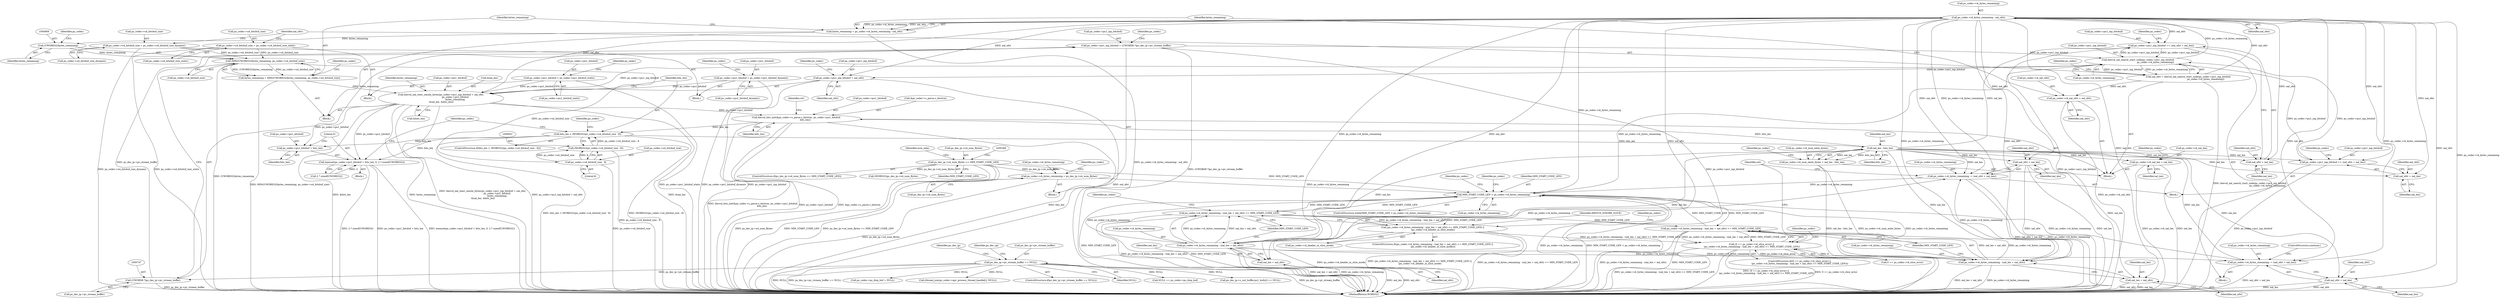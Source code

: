 digraph "0_Android_a33f6725d7e9f92330f995ce2dcf4faa33f6433f@API" {
"1000899" [label="(Call,ps_codec->i4_bytes_remaining - nal_ofst)"];
"1000883" [label="(Call,ihevcd_nal_search_start_code(ps_codec->pu1_inp_bitsbuf,\n                                                ps_codec->i4_bytes_remaining))"];
"1001093" [label="(Call,ps_codec->pu1_inp_bitsbuf += (nal_ofst + nal_len))"];
"1000899" [label="(Call,ps_codec->i4_bytes_remaining - nal_ofst)"];
"1000881" [label="(Call,nal_ofst = ihevcd_nal_search_start_code(ps_codec->pu1_inp_bitsbuf,\n                                                ps_codec->i4_bytes_remaining))"];
"1000953" [label="(Call,nal_len - bits_len)"];
"1000928" [label="(Call,bits_len < (WORD32)(ps_codec->u4_bitsbuf_size - 8))"];
"1000961" [label="(Call,ihevcd_bits_init(&ps_codec->s_parse.s_bitstrm, ps_codec->pu1_bitsbuf,\n                         bits_len))"];
"1000913" [label="(Call,ihevcd_nal_remv_emuln_bytes(ps_codec->pu1_inp_bitsbuf + nal_ofst,\n                                        ps_codec->pu1_bitsbuf,\n                                        bytes_remaining,\n &nal_len, &bits_len))"];
"1000851" [label="(Call,ps_codec->pu1_bitsbuf = ps_codec->pu1_bitsbuf_dynamic)"];
"1000867" [label="(Call,ps_codec->pu1_bitsbuf = ps_codec->pu1_bitsbuf_static)"];
"1000904" [label="(Call,bytes_remaining = MIN((UWORD32)bytes_remaining, ps_codec->u4_bitsbuf_size))"];
"1000906" [label="(Call,MIN((UWORD32)bytes_remaining, ps_codec->u4_bitsbuf_size))"];
"1000907" [label="(Call,(UWORD32)bytes_remaining)"];
"1000897" [label="(Call,bytes_remaining = ps_codec->i4_bytes_remaining - nal_ofst)"];
"1000858" [label="(Call,ps_codec->u4_bitsbuf_size = ps_codec->u4_bitsbuf_size_dynamic)"];
"1000874" [label="(Call,ps_codec->u4_bitsbuf_size = ps_codec->u4_bitsbuf_size_static)"];
"1000930" [label="(Call,(WORD32)(ps_codec->u4_bitsbuf_size - 8))"];
"1000932" [label="(Call,ps_codec->u4_bitsbuf_size - 8)"];
"1000742" [label="(Call,ps_codec->pu1_inp_bitsbuf = (UWORD8 *)ps_dec_ip->pv_stream_buffer)"];
"1000746" [label="(Call,(UWORD8 *)ps_dec_ip->pv_stream_buffer)"];
"1000259" [label="(Call,ps_dec_ip->pv_stream_buffer == NULL)"];
"1001140" [label="(Call,ps_codec->pu1_inp_bitsbuf += (nal_ofst + nal_len))"];
"1000783" [label="(Call,MIN_START_CODE_LEN < ps_codec->i4_bytes_remaining)"];
"1000280" [label="(Call,ps_dec_ip->u4_num_Bytes <= MIN_START_CODE_LEN)"];
"1001130" [label="(Call,ps_codec->i4_bytes_remaining - (nal_len + nal_ofst) <= MIN_START_CODE_LEN)"];
"1001131" [label="(Call,ps_codec->i4_bytes_remaining - (nal_len + nal_ofst))"];
"1000998" [label="(Call,ps_codec->i4_bytes_remaining - (nal_len + nal_ofst))"];
"1000997" [label="(Call,ps_codec->i4_bytes_remaining - (nal_len + nal_ofst) <= MIN_START_CODE_LEN)"];
"1001147" [label="(Call,ps_codec->i4_bytes_remaining -= (nal_ofst + nal_len))"];
"1001100" [label="(Call,ps_codec->i4_bytes_remaining -= (nal_ofst + nal_len))"];
"1000735" [label="(Call,ps_codec->i4_bytes_remaining = ps_dec_ip->u4_num_Bytes)"];
"1000890" [label="(Call,ps_codec->i4_nal_ofst = nal_ofst)"];
"1000938" [label="(Call,memset(ps_codec->pu1_bitsbuf + bits_len, 0, 2 * sizeof(UWORD32)))"];
"1000939" [label="(Call,ps_codec->pu1_bitsbuf + bits_len)"];
"1000949" [label="(Call,ps_codec->i4_num_emln_bytes = nal_len - bits_len)"];
"1000956" [label="(Call,ps_codec->i4_nal_len = nal_len)"];
"1000996" [label="(Call,(ps_codec->i4_bytes_remaining - (nal_len + nal_ofst) <= MIN_START_CODE_LEN) ||\n (ps_codec->i4_header_in_slice_mode))"];
"1001124" [label="(Call,(0 == ps_codec->i4_slice_error) ||\n (ps_codec->i4_bytes_remaining - (nal_len + nal_ofst) <= MIN_START_CODE_LEN))"];
"1001002" [label="(Call,nal_len + nal_ofst)"];
"1001097" [label="(Call,nal_ofst + nal_len)"];
"1001104" [label="(Call,nal_ofst + nal_len)"];
"1001135" [label="(Call,nal_len + nal_ofst)"];
"1001144" [label="(Call,nal_ofst + nal_len)"];
"1001151" [label="(Call,nal_ofst + nal_len)"];
"1000914" [label="(Call,ps_codec->pu1_inp_bitsbuf + nal_ofst)"];
"1001093" [label="(Call,ps_codec->pu1_inp_bitsbuf += (nal_ofst + nal_len))"];
"1000754" [label="(Identifier,ps_codec)"];
"1001138" [label="(Identifier,MIN_START_CODE_LEN)"];
"1000911" [label="(Identifier,ps_codec)"];
"1000936" [label="(Literal,8)"];
"1001140" [label="(Call,ps_codec->pu1_inp_bitsbuf += (nal_ofst + nal_len))"];
"1001003" [label="(Identifier,nal_len)"];
"1000961" [label="(Call,ihevcd_bits_init(&ps_codec->s_parse.s_bitstrm, ps_codec->pu1_bitsbuf,\n                         bits_len))"];
"1000916" [label="(Identifier,ps_codec)"];
"1000263" [label="(Identifier,NULL)"];
"1000943" [label="(Identifier,bits_len)"];
"1000783" [label="(Call,MIN_START_CODE_LEN < ps_codec->i4_bytes_remaining)"];
"1000995" [label="(ControlStructure,if((ps_codec->i4_bytes_remaining - (nal_len + nal_ofst) <= MIN_START_CODE_LEN) ||\n (ps_codec->i4_header_in_slice_mode)))"];
"1001005" [label="(Identifier,MIN_START_CODE_LEN)"];
"1000859" [label="(Call,ps_codec->u4_bitsbuf_size)"];
"1001149" [label="(Identifier,ps_codec)"];
"1001131" [label="(Call,ps_codec->i4_bytes_remaining - (nal_len + nal_ofst))"];
"1000900" [label="(Call,ps_codec->i4_bytes_remaining)"];
"1001145" [label="(Identifier,nal_ofst)"];
"1001144" [label="(Call,nal_ofst + nal_len)"];
"1001101" [label="(Call,ps_codec->i4_bytes_remaining)"];
"1001123" [label="(ControlStructure,if((0 == ps_codec->i4_slice_error) ||\n (ps_codec->i4_bytes_remaining - (nal_len + nal_ofst) <= MIN_START_CODE_LEN)))"];
"1000973" [label="(Identifier,ret)"];
"1000971" [label="(Identifier,bits_len)"];
"1001153" [label="(Identifier,nal_len)"];
"1000788" [label="(Block,)"];
"1000260" [label="(Call,ps_dec_ip->pv_stream_buffer)"];
"1000950" [label="(Call,ps_codec->i4_num_emln_bytes)"];
"1001100" [label="(Call,ps_codec->i4_bytes_remaining -= (nal_ofst + nal_len))"];
"1000739" [label="(Call,ps_dec_ip->u4_num_Bytes)"];
"1000284" [label="(Identifier,MIN_START_CODE_LEN)"];
"1000852" [label="(Call,ps_codec->pu1_bitsbuf)"];
"1000884" [label="(Call,ps_codec->pu1_inp_bitsbuf)"];
"1001124" [label="(Call,(0 == ps_codec->i4_slice_error) ||\n (ps_codec->i4_bytes_remaining - (nal_len + nal_ofst) <= MIN_START_CODE_LEN))"];
"1001107" [label="(ControlStructure,continue;)"];
"1000953" [label="(Call,nal_len - bits_len)"];
"1000736" [label="(Call,ps_codec->i4_bytes_remaining)"];
"1001094" [label="(Call,ps_codec->pu1_inp_bitsbuf)"];
"1000670" [label="(Call,NULL == ps_codec->ps_disp_buf)"];
"1000785" [label="(Call,ps_codec->i4_bytes_remaining)"];
"1000939" [label="(Call,ps_codec->pu1_bitsbuf + bits_len)"];
"1000968" [label="(Call,ps_codec->pu1_bitsbuf)"];
"1000259" [label="(Call,ps_dec_ip->pv_stream_buffer == NULL)"];
"1000891" [label="(Call,ps_codec->i4_nal_ofst)"];
"1000883" [label="(Call,ihevcd_nal_search_start_code(ps_codec->pu1_inp_bitsbuf,\n                                                ps_codec->i4_bytes_remaining))"];
"1000746" [label="(Call,(UWORD8 *)ps_dec_ip->pv_stream_buffer)"];
"1000905" [label="(Identifier,bytes_remaining)"];
"1000933" [label="(Call,ps_codec->u4_bitsbuf_size)"];
"1001125" [label="(Call,0 == ps_codec->i4_slice_error)"];
"1000403" [label="(Call,ps_dec_ip->s_out_buffer.pu1_bufs[i] == NULL)"];
"1001098" [label="(Identifier,nal_ofst)"];
"1000919" [label="(Call,ps_codec->pu1_bitsbuf)"];
"1000851" [label="(Call,ps_codec->pu1_bitsbuf = ps_codec->pu1_bitsbuf_dynamic)"];
"1000855" [label="(Call,ps_codec->pu1_bitsbuf_dynamic)"];
"1000279" [label="(ControlStructure,if(ps_dec_ip->u4_num_Bytes <= MIN_START_CODE_LEN))"];
"1001148" [label="(Call,ps_codec->i4_bytes_remaining)"];
"1000282" [label="(Identifier,ps_dec_ip)"];
"1001142" [label="(Identifier,ps_codec)"];
"1000998" [label="(Call,ps_codec->i4_bytes_remaining - (nal_len + nal_ofst))"];
"1000742" [label="(Call,ps_codec->pu1_inp_bitsbuf = (UWORD8 *)ps_dec_ip->pv_stream_buffer)"];
"1000895" [label="(Block,)"];
"1001141" [label="(Call,ps_codec->pu1_inp_bitsbuf)"];
"1001147" [label="(Call,ps_codec->i4_bytes_remaining -= (nal_ofst + nal_len))"];
"1000874" [label="(Call,ps_codec->u4_bitsbuf_size = ps_codec->u4_bitsbuf_size_static)"];
"1000906" [label="(Call,MIN((UWORD32)bytes_remaining, ps_codec->u4_bitsbuf_size))"];
"1000784" [label="(Identifier,MIN_START_CODE_LEN)"];
"1000944" [label="(Literal,0)"];
"1000915" [label="(Call,ps_codec->pu1_inp_bitsbuf)"];
"1001156" [label="(Identifier,ret)"];
"1001014" [label="(Identifier,ps_codec)"];
"1001132" [label="(Call,ps_codec->i4_bytes_remaining)"];
"1000945" [label="(Call,2 * sizeof(UWORD32))"];
"1000768" [label="(Call,ps_codec->ps_disp_buf = NULL)"];
"1000875" [label="(Call,ps_codec->u4_bitsbuf_size)"];
"1001002" [label="(Call,nal_len + nal_ofst)"];
"1000882" [label="(Identifier,nal_ofst)"];
"1000941" [label="(Identifier,ps_codec)"];
"1001219" [label="(Identifier,ps_codec)"];
"1001106" [label="(Identifier,nal_len)"];
"1001007" [label="(Identifier,ps_codec)"];
"1000920" [label="(Identifier,ps_codec)"];
"1000892" [label="(Identifier,ps_codec)"];
"1000928" [label="(Call,bits_len < (WORD32)(ps_codec->u4_bitsbuf_size - 8))"];
"1000929" [label="(Identifier,bits_len)"];
"1000957" [label="(Call,ps_codec->i4_nal_len)"];
"1000997" [label="(Call,ps_codec->i4_bytes_remaining - (nal_len + nal_ofst) <= MIN_START_CODE_LEN)"];
"1000925" [label="(Call,&bits_len)"];
"1001787" [label="(Call,ithread_join(ps_codec->apv_process_thread_handle[i], NULL))"];
"1000923" [label="(Call,&nal_len)"];
"1000258" [label="(ControlStructure,if(ps_dec_ip->pv_stream_buffer == NULL))"];
"1000324" [label="(Identifier,num_mbs)"];
"1000867" [label="(Call,ps_codec->pu1_bitsbuf = ps_codec->pu1_bitsbuf_static)"];
"1001075" [label="(Identifier,IHEVCD_IGNORE_SLICE)"];
"1000918" [label="(Identifier,nal_ofst)"];
"1001135" [label="(Call,nal_len + nal_ofst)"];
"1001130" [label="(Call,ps_codec->i4_bytes_remaining - (nal_len + nal_ofst) <= MIN_START_CODE_LEN)"];
"1000914" [label="(Call,ps_codec->pu1_inp_bitsbuf + nal_ofst)"];
"1000897" [label="(Call,bytes_remaining = ps_codec->i4_bytes_remaining - nal_ofst)"];
"1000288" [label="(Call,(WORD32)ps_dec_ip->u4_num_Bytes)"];
"1001104" [label="(Call,nal_ofst + nal_len)"];
"1001906" [label="(MethodReturn,WORD32)"];
"1000744" [label="(Identifier,ps_codec)"];
"1000958" [label="(Identifier,ps_codec)"];
"1001139" [label="(Block,)"];
"1001097" [label="(Call,nal_ofst + nal_len)"];
"1001152" [label="(Identifier,nal_ofst)"];
"1000899" [label="(Call,ps_codec->i4_bytes_remaining - nal_ofst)"];
"1000862" [label="(Call,ps_codec->u4_bitsbuf_size_dynamic)"];
"1000922" [label="(Identifier,bytes_remaining)"];
"1000904" [label="(Call,bytes_remaining = MIN((UWORD32)bytes_remaining, ps_codec->u4_bitsbuf_size))"];
"1001151" [label="(Call,nal_ofst + nal_len)"];
"1000782" [label="(ControlStructure,while(MIN_START_CODE_LEN < ps_codec->i4_bytes_remaining))"];
"1000909" [label="(Identifier,bytes_remaining)"];
"1000940" [label="(Call,ps_codec->pu1_bitsbuf)"];
"1000881" [label="(Call,nal_ofst = ihevcd_nal_search_start_code(ps_codec->pu1_inp_bitsbuf,\n                                                ps_codec->i4_bytes_remaining))"];
"1000960" [label="(Identifier,nal_len)"];
"1000955" [label="(Identifier,bits_len)"];
"1000866" [label="(Block,)"];
"1000903" [label="(Identifier,nal_ofst)"];
"1000887" [label="(Call,ps_codec->i4_bytes_remaining)"];
"1001146" [label="(Identifier,nal_len)"];
"1000898" [label="(Identifier,bytes_remaining)"];
"1000280" [label="(Call,ps_dec_ip->u4_num_Bytes <= MIN_START_CODE_LEN)"];
"1000858" [label="(Call,ps_codec->u4_bitsbuf_size = ps_codec->u4_bitsbuf_size_dynamic)"];
"1000996" [label="(Call,(ps_codec->i4_bytes_remaining - (nal_len + nal_ofst) <= MIN_START_CODE_LEN) ||\n (ps_codec->i4_header_in_slice_mode))"];
"1000868" [label="(Call,ps_codec->pu1_bitsbuf)"];
"1000965" [label="(Identifier,ps_codec)"];
"1000144" [label="(Block,)"];
"1000913" [label="(Call,ihevcd_nal_remv_emuln_bytes(ps_codec->pu1_inp_bitsbuf + nal_ofst,\n                                        ps_codec->pu1_bitsbuf,\n                                        bytes_remaining,\n &nal_len, &bits_len))"];
"1001004" [label="(Identifier,nal_ofst)"];
"1001102" [label="(Identifier,ps_codec)"];
"1000890" [label="(Call,ps_codec->i4_nal_ofst = nal_ofst)"];
"1001077" [label="(Block,)"];
"1000932" [label="(Call,ps_codec->u4_bitsbuf_size - 8)"];
"1001136" [label="(Identifier,nal_len)"];
"1000999" [label="(Call,ps_codec->i4_bytes_remaining)"];
"1001006" [label="(Call,ps_codec->i4_header_in_slice_mode)"];
"1000748" [label="(Call,ps_dec_ip->pv_stream_buffer)"];
"1000860" [label="(Identifier,ps_codec)"];
"1000949" [label="(Call,ps_codec->i4_num_emln_bytes = nal_len - bits_len)"];
"1001137" [label="(Identifier,nal_ofst)"];
"1000954" [label="(Identifier,nal_len)"];
"1000743" [label="(Call,ps_codec->pu1_inp_bitsbuf)"];
"1000956" [label="(Call,ps_codec->i4_nal_len = nal_len)"];
"1000267" [label="(Identifier,ps_dec_op)"];
"1000871" [label="(Call,ps_codec->pu1_bitsbuf_static)"];
"1000930" [label="(Call,(WORD32)(ps_codec->u4_bitsbuf_size - 8))"];
"1001099" [label="(Identifier,nal_len)"];
"1000894" [label="(Identifier,nal_ofst)"];
"1000962" [label="(Call,&ps_codec->s_parse.s_bitstrm)"];
"1000735" [label="(Call,ps_codec->i4_bytes_remaining = ps_dec_ip->u4_num_Bytes)"];
"1000878" [label="(Call,ps_codec->u4_bitsbuf_size_static)"];
"1000938" [label="(Call,memset(ps_codec->pu1_bitsbuf + bits_len, 0, 2 * sizeof(UWORD32)))"];
"1000850" [label="(Block,)"];
"1000951" [label="(Identifier,ps_codec)"];
"1000281" [label="(Call,ps_dec_ip->u4_num_Bytes)"];
"1000794" [label="(Identifier,ps_codec)"];
"1001105" [label="(Identifier,nal_ofst)"];
"1000910" [label="(Call,ps_codec->u4_bitsbuf_size)"];
"1000876" [label="(Identifier,ps_codec)"];
"1000937" [label="(Block,)"];
"1000927" [label="(ControlStructure,if(bits_len < (WORD32)(ps_codec->u4_bitsbuf_size - 8)))"];
"1000907" [label="(Call,(UWORD32)bytes_remaining)"];
"1000899" -> "1000897"  [label="AST: "];
"1000899" -> "1000903"  [label="CFG: "];
"1000900" -> "1000899"  [label="AST: "];
"1000903" -> "1000899"  [label="AST: "];
"1000897" -> "1000899"  [label="CFG: "];
"1000899" -> "1001906"  [label="DDG: ps_codec->i4_bytes_remaining"];
"1000899" -> "1000783"  [label="DDG: ps_codec->i4_bytes_remaining"];
"1000899" -> "1000897"  [label="DDG: ps_codec->i4_bytes_remaining"];
"1000899" -> "1000897"  [label="DDG: nal_ofst"];
"1000883" -> "1000899"  [label="DDG: ps_codec->i4_bytes_remaining"];
"1000881" -> "1000899"  [label="DDG: nal_ofst"];
"1000899" -> "1000913"  [label="DDG: nal_ofst"];
"1000899" -> "1000914"  [label="DDG: nal_ofst"];
"1000899" -> "1000998"  [label="DDG: ps_codec->i4_bytes_remaining"];
"1000899" -> "1000998"  [label="DDG: nal_ofst"];
"1000899" -> "1001002"  [label="DDG: nal_ofst"];
"1000899" -> "1001093"  [label="DDG: nal_ofst"];
"1000899" -> "1001097"  [label="DDG: nal_ofst"];
"1000899" -> "1001100"  [label="DDG: nal_ofst"];
"1000899" -> "1001100"  [label="DDG: ps_codec->i4_bytes_remaining"];
"1000899" -> "1001104"  [label="DDG: nal_ofst"];
"1000899" -> "1001131"  [label="DDG: ps_codec->i4_bytes_remaining"];
"1000899" -> "1001131"  [label="DDG: nal_ofst"];
"1000899" -> "1001135"  [label="DDG: nal_ofst"];
"1000899" -> "1001140"  [label="DDG: nal_ofst"];
"1000899" -> "1001144"  [label="DDG: nal_ofst"];
"1000899" -> "1001147"  [label="DDG: nal_ofst"];
"1000899" -> "1001147"  [label="DDG: ps_codec->i4_bytes_remaining"];
"1000899" -> "1001151"  [label="DDG: nal_ofst"];
"1000883" -> "1000881"  [label="AST: "];
"1000883" -> "1000887"  [label="CFG: "];
"1000884" -> "1000883"  [label="AST: "];
"1000887" -> "1000883"  [label="AST: "];
"1000881" -> "1000883"  [label="CFG: "];
"1000883" -> "1000881"  [label="DDG: ps_codec->pu1_inp_bitsbuf"];
"1000883" -> "1000881"  [label="DDG: ps_codec->i4_bytes_remaining"];
"1001093" -> "1000883"  [label="DDG: ps_codec->pu1_inp_bitsbuf"];
"1000742" -> "1000883"  [label="DDG: ps_codec->pu1_inp_bitsbuf"];
"1001140" -> "1000883"  [label="DDG: ps_codec->pu1_inp_bitsbuf"];
"1000783" -> "1000883"  [label="DDG: ps_codec->i4_bytes_remaining"];
"1000883" -> "1000913"  [label="DDG: ps_codec->pu1_inp_bitsbuf"];
"1000883" -> "1000914"  [label="DDG: ps_codec->pu1_inp_bitsbuf"];
"1000883" -> "1001093"  [label="DDG: ps_codec->pu1_inp_bitsbuf"];
"1000883" -> "1001140"  [label="DDG: ps_codec->pu1_inp_bitsbuf"];
"1001093" -> "1001077"  [label="AST: "];
"1001093" -> "1001097"  [label="CFG: "];
"1001094" -> "1001093"  [label="AST: "];
"1001097" -> "1001093"  [label="AST: "];
"1001102" -> "1001093"  [label="CFG: "];
"1001093" -> "1001906"  [label="DDG: ps_codec->pu1_inp_bitsbuf"];
"1000953" -> "1001093"  [label="DDG: nal_len"];
"1000881" -> "1000788"  [label="AST: "];
"1000882" -> "1000881"  [label="AST: "];
"1000892" -> "1000881"  [label="CFG: "];
"1000881" -> "1001906"  [label="DDG: ihevcd_nal_search_start_code(ps_codec->pu1_inp_bitsbuf,\n                                                ps_codec->i4_bytes_remaining)"];
"1000881" -> "1000890"  [label="DDG: nal_ofst"];
"1000953" -> "1000949"  [label="AST: "];
"1000953" -> "1000955"  [label="CFG: "];
"1000954" -> "1000953"  [label="AST: "];
"1000955" -> "1000953"  [label="AST: "];
"1000949" -> "1000953"  [label="CFG: "];
"1000953" -> "1000949"  [label="DDG: nal_len"];
"1000953" -> "1000949"  [label="DDG: bits_len"];
"1000928" -> "1000953"  [label="DDG: bits_len"];
"1000953" -> "1000956"  [label="DDG: nal_len"];
"1000953" -> "1000961"  [label="DDG: bits_len"];
"1000953" -> "1000998"  [label="DDG: nal_len"];
"1000953" -> "1001002"  [label="DDG: nal_len"];
"1000953" -> "1001097"  [label="DDG: nal_len"];
"1000953" -> "1001100"  [label="DDG: nal_len"];
"1000953" -> "1001104"  [label="DDG: nal_len"];
"1000953" -> "1001131"  [label="DDG: nal_len"];
"1000953" -> "1001135"  [label="DDG: nal_len"];
"1000953" -> "1001140"  [label="DDG: nal_len"];
"1000953" -> "1001144"  [label="DDG: nal_len"];
"1000953" -> "1001147"  [label="DDG: nal_len"];
"1000953" -> "1001151"  [label="DDG: nal_len"];
"1000928" -> "1000927"  [label="AST: "];
"1000928" -> "1000930"  [label="CFG: "];
"1000929" -> "1000928"  [label="AST: "];
"1000930" -> "1000928"  [label="AST: "];
"1000941" -> "1000928"  [label="CFG: "];
"1000951" -> "1000928"  [label="CFG: "];
"1000928" -> "1001906"  [label="DDG: (WORD32)(ps_codec->u4_bitsbuf_size - 8)"];
"1000928" -> "1001906"  [label="DDG: bits_len < (WORD32)(ps_codec->u4_bitsbuf_size - 8)"];
"1000961" -> "1000928"  [label="DDG: bits_len"];
"1000930" -> "1000928"  [label="DDG: ps_codec->u4_bitsbuf_size - 8"];
"1000928" -> "1000938"  [label="DDG: bits_len"];
"1000928" -> "1000939"  [label="DDG: bits_len"];
"1000961" -> "1000788"  [label="AST: "];
"1000961" -> "1000971"  [label="CFG: "];
"1000962" -> "1000961"  [label="AST: "];
"1000968" -> "1000961"  [label="AST: "];
"1000971" -> "1000961"  [label="AST: "];
"1000973" -> "1000961"  [label="CFG: "];
"1000961" -> "1001906"  [label="DDG: &ps_codec->s_parse.s_bitstrm"];
"1000961" -> "1001906"  [label="DDG: bits_len"];
"1000961" -> "1001906"  [label="DDG: ihevcd_bits_init(&ps_codec->s_parse.s_bitstrm, ps_codec->pu1_bitsbuf,\n                         bits_len)"];
"1000961" -> "1001906"  [label="DDG: ps_codec->pu1_bitsbuf"];
"1000913" -> "1000961"  [label="DDG: ps_codec->pu1_bitsbuf"];
"1000913" -> "1000895"  [label="AST: "];
"1000913" -> "1000925"  [label="CFG: "];
"1000914" -> "1000913"  [label="AST: "];
"1000919" -> "1000913"  [label="AST: "];
"1000922" -> "1000913"  [label="AST: "];
"1000923" -> "1000913"  [label="AST: "];
"1000925" -> "1000913"  [label="AST: "];
"1000929" -> "1000913"  [label="CFG: "];
"1000913" -> "1001906"  [label="DDG: &bits_len"];
"1000913" -> "1001906"  [label="DDG: &nal_len"];
"1000913" -> "1001906"  [label="DDG: ps_codec->pu1_inp_bitsbuf + nal_ofst"];
"1000913" -> "1001906"  [label="DDG: bytes_remaining"];
"1000913" -> "1001906"  [label="DDG: ihevcd_nal_remv_emuln_bytes(ps_codec->pu1_inp_bitsbuf + nal_ofst,\n                                        ps_codec->pu1_bitsbuf,\n                                        bytes_remaining,\n &nal_len, &bits_len)"];
"1000851" -> "1000913"  [label="DDG: ps_codec->pu1_bitsbuf"];
"1000867" -> "1000913"  [label="DDG: ps_codec->pu1_bitsbuf"];
"1000904" -> "1000913"  [label="DDG: bytes_remaining"];
"1000913" -> "1000938"  [label="DDG: ps_codec->pu1_bitsbuf"];
"1000913" -> "1000939"  [label="DDG: ps_codec->pu1_bitsbuf"];
"1000851" -> "1000850"  [label="AST: "];
"1000851" -> "1000855"  [label="CFG: "];
"1000852" -> "1000851"  [label="AST: "];
"1000855" -> "1000851"  [label="AST: "];
"1000860" -> "1000851"  [label="CFG: "];
"1000851" -> "1001906"  [label="DDG: ps_codec->pu1_bitsbuf_dynamic"];
"1000867" -> "1000866"  [label="AST: "];
"1000867" -> "1000871"  [label="CFG: "];
"1000868" -> "1000867"  [label="AST: "];
"1000871" -> "1000867"  [label="AST: "];
"1000876" -> "1000867"  [label="CFG: "];
"1000867" -> "1001906"  [label="DDG: ps_codec->pu1_bitsbuf_static"];
"1000904" -> "1000895"  [label="AST: "];
"1000904" -> "1000906"  [label="CFG: "];
"1000905" -> "1000904"  [label="AST: "];
"1000906" -> "1000904"  [label="AST: "];
"1000916" -> "1000904"  [label="CFG: "];
"1000904" -> "1001906"  [label="DDG: MIN((UWORD32)bytes_remaining, ps_codec->u4_bitsbuf_size)"];
"1000906" -> "1000904"  [label="DDG: (UWORD32)bytes_remaining"];
"1000906" -> "1000904"  [label="DDG: ps_codec->u4_bitsbuf_size"];
"1000906" -> "1000910"  [label="CFG: "];
"1000907" -> "1000906"  [label="AST: "];
"1000910" -> "1000906"  [label="AST: "];
"1000906" -> "1001906"  [label="DDG: (UWORD32)bytes_remaining"];
"1000907" -> "1000906"  [label="DDG: bytes_remaining"];
"1000858" -> "1000906"  [label="DDG: ps_codec->u4_bitsbuf_size"];
"1000874" -> "1000906"  [label="DDG: ps_codec->u4_bitsbuf_size"];
"1000906" -> "1000932"  [label="DDG: ps_codec->u4_bitsbuf_size"];
"1000907" -> "1000909"  [label="CFG: "];
"1000908" -> "1000907"  [label="AST: "];
"1000909" -> "1000907"  [label="AST: "];
"1000911" -> "1000907"  [label="CFG: "];
"1000897" -> "1000907"  [label="DDG: bytes_remaining"];
"1000897" -> "1000895"  [label="AST: "];
"1000898" -> "1000897"  [label="AST: "];
"1000905" -> "1000897"  [label="CFG: "];
"1000897" -> "1001906"  [label="DDG: ps_codec->i4_bytes_remaining - nal_ofst"];
"1000858" -> "1000850"  [label="AST: "];
"1000858" -> "1000862"  [label="CFG: "];
"1000859" -> "1000858"  [label="AST: "];
"1000862" -> "1000858"  [label="AST: "];
"1000882" -> "1000858"  [label="CFG: "];
"1000858" -> "1001906"  [label="DDG: ps_codec->u4_bitsbuf_size_dynamic"];
"1000874" -> "1000866"  [label="AST: "];
"1000874" -> "1000878"  [label="CFG: "];
"1000875" -> "1000874"  [label="AST: "];
"1000878" -> "1000874"  [label="AST: "];
"1000882" -> "1000874"  [label="CFG: "];
"1000874" -> "1001906"  [label="DDG: ps_codec->u4_bitsbuf_size_static"];
"1000930" -> "1000932"  [label="CFG: "];
"1000931" -> "1000930"  [label="AST: "];
"1000932" -> "1000930"  [label="AST: "];
"1000930" -> "1001906"  [label="DDG: ps_codec->u4_bitsbuf_size - 8"];
"1000932" -> "1000930"  [label="DDG: ps_codec->u4_bitsbuf_size"];
"1000932" -> "1000930"  [label="DDG: 8"];
"1000932" -> "1000936"  [label="CFG: "];
"1000933" -> "1000932"  [label="AST: "];
"1000936" -> "1000932"  [label="AST: "];
"1000932" -> "1001906"  [label="DDG: ps_codec->u4_bitsbuf_size"];
"1000742" -> "1000144"  [label="AST: "];
"1000742" -> "1000746"  [label="CFG: "];
"1000743" -> "1000742"  [label="AST: "];
"1000746" -> "1000742"  [label="AST: "];
"1000754" -> "1000742"  [label="CFG: "];
"1000742" -> "1001906"  [label="DDG: (UWORD8 *)ps_dec_ip->pv_stream_buffer"];
"1000742" -> "1001906"  [label="DDG: ps_codec->pu1_inp_bitsbuf"];
"1000746" -> "1000742"  [label="DDG: ps_dec_ip->pv_stream_buffer"];
"1000746" -> "1000748"  [label="CFG: "];
"1000747" -> "1000746"  [label="AST: "];
"1000748" -> "1000746"  [label="AST: "];
"1000746" -> "1001906"  [label="DDG: ps_dec_ip->pv_stream_buffer"];
"1000259" -> "1000746"  [label="DDG: ps_dec_ip->pv_stream_buffer"];
"1000259" -> "1000258"  [label="AST: "];
"1000259" -> "1000263"  [label="CFG: "];
"1000260" -> "1000259"  [label="AST: "];
"1000263" -> "1000259"  [label="AST: "];
"1000267" -> "1000259"  [label="CFG: "];
"1000282" -> "1000259"  [label="CFG: "];
"1000259" -> "1001906"  [label="DDG: ps_dec_ip->pv_stream_buffer == NULL"];
"1000259" -> "1001906"  [label="DDG: ps_dec_ip->pv_stream_buffer"];
"1000259" -> "1001906"  [label="DDG: NULL"];
"1000259" -> "1000403"  [label="DDG: NULL"];
"1000259" -> "1000670"  [label="DDG: NULL"];
"1000259" -> "1000768"  [label="DDG: NULL"];
"1000259" -> "1001787"  [label="DDG: NULL"];
"1001140" -> "1001139"  [label="AST: "];
"1001140" -> "1001144"  [label="CFG: "];
"1001141" -> "1001140"  [label="AST: "];
"1001144" -> "1001140"  [label="AST: "];
"1001149" -> "1001140"  [label="CFG: "];
"1001140" -> "1001906"  [label="DDG: ps_codec->pu1_inp_bitsbuf"];
"1000783" -> "1000782"  [label="AST: "];
"1000783" -> "1000785"  [label="CFG: "];
"1000784" -> "1000783"  [label="AST: "];
"1000785" -> "1000783"  [label="AST: "];
"1000794" -> "1000783"  [label="CFG: "];
"1001219" -> "1000783"  [label="CFG: "];
"1000783" -> "1001906"  [label="DDG: ps_codec->i4_bytes_remaining"];
"1000783" -> "1001906"  [label="DDG: MIN_START_CODE_LEN < ps_codec->i4_bytes_remaining"];
"1000783" -> "1001906"  [label="DDG: MIN_START_CODE_LEN"];
"1000280" -> "1000783"  [label="DDG: MIN_START_CODE_LEN"];
"1001130" -> "1000783"  [label="DDG: MIN_START_CODE_LEN"];
"1000997" -> "1000783"  [label="DDG: MIN_START_CODE_LEN"];
"1001147" -> "1000783"  [label="DDG: ps_codec->i4_bytes_remaining"];
"1000998" -> "1000783"  [label="DDG: ps_codec->i4_bytes_remaining"];
"1001131" -> "1000783"  [label="DDG: ps_codec->i4_bytes_remaining"];
"1001100" -> "1000783"  [label="DDG: ps_codec->i4_bytes_remaining"];
"1000735" -> "1000783"  [label="DDG: ps_codec->i4_bytes_remaining"];
"1000783" -> "1000997"  [label="DDG: MIN_START_CODE_LEN"];
"1000783" -> "1001130"  [label="DDG: MIN_START_CODE_LEN"];
"1000280" -> "1000279"  [label="AST: "];
"1000280" -> "1000284"  [label="CFG: "];
"1000281" -> "1000280"  [label="AST: "];
"1000284" -> "1000280"  [label="AST: "];
"1000289" -> "1000280"  [label="CFG: "];
"1000324" -> "1000280"  [label="CFG: "];
"1000280" -> "1001906"  [label="DDG: MIN_START_CODE_LEN"];
"1000280" -> "1001906"  [label="DDG: ps_dec_ip->u4_num_Bytes <= MIN_START_CODE_LEN"];
"1000280" -> "1001906"  [label="DDG: ps_dec_ip->u4_num_Bytes"];
"1000280" -> "1000288"  [label="DDG: ps_dec_ip->u4_num_Bytes"];
"1000280" -> "1000735"  [label="DDG: ps_dec_ip->u4_num_Bytes"];
"1001130" -> "1001124"  [label="AST: "];
"1001130" -> "1001138"  [label="CFG: "];
"1001131" -> "1001130"  [label="AST: "];
"1001138" -> "1001130"  [label="AST: "];
"1001124" -> "1001130"  [label="CFG: "];
"1001130" -> "1001906"  [label="DDG: MIN_START_CODE_LEN"];
"1001130" -> "1001906"  [label="DDG: ps_codec->i4_bytes_remaining - (nal_len + nal_ofst)"];
"1001130" -> "1001124"  [label="DDG: ps_codec->i4_bytes_remaining - (nal_len + nal_ofst)"];
"1001130" -> "1001124"  [label="DDG: MIN_START_CODE_LEN"];
"1001131" -> "1001130"  [label="DDG: ps_codec->i4_bytes_remaining"];
"1001131" -> "1001130"  [label="DDG: nal_len + nal_ofst"];
"1000997" -> "1001130"  [label="DDG: MIN_START_CODE_LEN"];
"1001131" -> "1001135"  [label="CFG: "];
"1001132" -> "1001131"  [label="AST: "];
"1001135" -> "1001131"  [label="AST: "];
"1001138" -> "1001131"  [label="CFG: "];
"1001131" -> "1001906"  [label="DDG: nal_len + nal_ofst"];
"1001131" -> "1001906"  [label="DDG: ps_codec->i4_bytes_remaining"];
"1000998" -> "1001131"  [label="DDG: ps_codec->i4_bytes_remaining"];
"1001131" -> "1001147"  [label="DDG: ps_codec->i4_bytes_remaining"];
"1000998" -> "1000997"  [label="AST: "];
"1000998" -> "1001002"  [label="CFG: "];
"1000999" -> "1000998"  [label="AST: "];
"1001002" -> "1000998"  [label="AST: "];
"1001005" -> "1000998"  [label="CFG: "];
"1000998" -> "1001906"  [label="DDG: ps_codec->i4_bytes_remaining"];
"1000998" -> "1001906"  [label="DDG: nal_len + nal_ofst"];
"1000998" -> "1000997"  [label="DDG: ps_codec->i4_bytes_remaining"];
"1000998" -> "1000997"  [label="DDG: nal_len + nal_ofst"];
"1000998" -> "1001100"  [label="DDG: ps_codec->i4_bytes_remaining"];
"1000998" -> "1001147"  [label="DDG: ps_codec->i4_bytes_remaining"];
"1000997" -> "1000996"  [label="AST: "];
"1000997" -> "1001005"  [label="CFG: "];
"1001005" -> "1000997"  [label="AST: "];
"1001007" -> "1000997"  [label="CFG: "];
"1000996" -> "1000997"  [label="CFG: "];
"1000997" -> "1001906"  [label="DDG: ps_codec->i4_bytes_remaining - (nal_len + nal_ofst)"];
"1000997" -> "1001906"  [label="DDG: MIN_START_CODE_LEN"];
"1000997" -> "1000996"  [label="DDG: ps_codec->i4_bytes_remaining - (nal_len + nal_ofst)"];
"1000997" -> "1000996"  [label="DDG: MIN_START_CODE_LEN"];
"1001147" -> "1001139"  [label="AST: "];
"1001147" -> "1001151"  [label="CFG: "];
"1001148" -> "1001147"  [label="AST: "];
"1001151" -> "1001147"  [label="AST: "];
"1001156" -> "1001147"  [label="CFG: "];
"1001147" -> "1001906"  [label="DDG: nal_ofst + nal_len"];
"1001147" -> "1001906"  [label="DDG: ps_codec->i4_bytes_remaining"];
"1001100" -> "1001077"  [label="AST: "];
"1001100" -> "1001104"  [label="CFG: "];
"1001101" -> "1001100"  [label="AST: "];
"1001104" -> "1001100"  [label="AST: "];
"1001107" -> "1001100"  [label="CFG: "];
"1001100" -> "1001906"  [label="DDG: nal_ofst + nal_len"];
"1000735" -> "1000144"  [label="AST: "];
"1000735" -> "1000739"  [label="CFG: "];
"1000736" -> "1000735"  [label="AST: "];
"1000739" -> "1000735"  [label="AST: "];
"1000744" -> "1000735"  [label="CFG: "];
"1000735" -> "1001906"  [label="DDG: ps_dec_ip->u4_num_Bytes"];
"1000890" -> "1000788"  [label="AST: "];
"1000890" -> "1000894"  [label="CFG: "];
"1000891" -> "1000890"  [label="AST: "];
"1000894" -> "1000890"  [label="AST: "];
"1000898" -> "1000890"  [label="CFG: "];
"1000890" -> "1001906"  [label="DDG: ps_codec->i4_nal_ofst"];
"1000938" -> "1000937"  [label="AST: "];
"1000938" -> "1000945"  [label="CFG: "];
"1000939" -> "1000938"  [label="AST: "];
"1000944" -> "1000938"  [label="AST: "];
"1000945" -> "1000938"  [label="AST: "];
"1000951" -> "1000938"  [label="CFG: "];
"1000938" -> "1001906"  [label="DDG: ps_codec->pu1_bitsbuf + bits_len"];
"1000938" -> "1001906"  [label="DDG: memset(ps_codec->pu1_bitsbuf + bits_len, 0, 2 * sizeof(UWORD32))"];
"1000938" -> "1001906"  [label="DDG: 2 * sizeof(UWORD32)"];
"1000945" -> "1000938"  [label="DDG: 2"];
"1000939" -> "1000943"  [label="CFG: "];
"1000940" -> "1000939"  [label="AST: "];
"1000943" -> "1000939"  [label="AST: "];
"1000944" -> "1000939"  [label="CFG: "];
"1000949" -> "1000788"  [label="AST: "];
"1000950" -> "1000949"  [label="AST: "];
"1000958" -> "1000949"  [label="CFG: "];
"1000949" -> "1001906"  [label="DDG: nal_len - bits_len"];
"1000949" -> "1001906"  [label="DDG: ps_codec->i4_num_emln_bytes"];
"1000956" -> "1000788"  [label="AST: "];
"1000956" -> "1000960"  [label="CFG: "];
"1000957" -> "1000956"  [label="AST: "];
"1000960" -> "1000956"  [label="AST: "];
"1000965" -> "1000956"  [label="CFG: "];
"1000956" -> "1001906"  [label="DDG: ps_codec->i4_nal_len"];
"1000956" -> "1001906"  [label="DDG: nal_len"];
"1000996" -> "1000995"  [label="AST: "];
"1000996" -> "1001006"  [label="CFG: "];
"1001006" -> "1000996"  [label="AST: "];
"1001014" -> "1000996"  [label="CFG: "];
"1001075" -> "1000996"  [label="CFG: "];
"1000996" -> "1001906"  [label="DDG: (ps_codec->i4_bytes_remaining - (nal_len + nal_ofst) <= MIN_START_CODE_LEN) ||\n (ps_codec->i4_header_in_slice_mode)"];
"1000996" -> "1001906"  [label="DDG: ps_codec->i4_bytes_remaining - (nal_len + nal_ofst) <= MIN_START_CODE_LEN"];
"1000996" -> "1001906"  [label="DDG: ps_codec->i4_header_in_slice_mode"];
"1000996" -> "1001124"  [label="DDG: ps_codec->i4_bytes_remaining - (nal_len + nal_ofst) <= MIN_START_CODE_LEN"];
"1001124" -> "1001123"  [label="AST: "];
"1001124" -> "1001125"  [label="CFG: "];
"1001125" -> "1001124"  [label="AST: "];
"1001142" -> "1001124"  [label="CFG: "];
"1001156" -> "1001124"  [label="CFG: "];
"1001124" -> "1001906"  [label="DDG: ps_codec->i4_bytes_remaining - (nal_len + nal_ofst) <= MIN_START_CODE_LEN"];
"1001124" -> "1001906"  [label="DDG: (0 == ps_codec->i4_slice_error) ||\n (ps_codec->i4_bytes_remaining - (nal_len + nal_ofst) <= MIN_START_CODE_LEN)"];
"1001124" -> "1001906"  [label="DDG: 0 == ps_codec->i4_slice_error"];
"1001125" -> "1001124"  [label="DDG: 0"];
"1001125" -> "1001124"  [label="DDG: ps_codec->i4_slice_error"];
"1001002" -> "1001004"  [label="CFG: "];
"1001003" -> "1001002"  [label="AST: "];
"1001004" -> "1001002"  [label="AST: "];
"1001002" -> "1001906"  [label="DDG: nal_len"];
"1001002" -> "1001906"  [label="DDG: nal_ofst"];
"1001097" -> "1001099"  [label="CFG: "];
"1001098" -> "1001097"  [label="AST: "];
"1001099" -> "1001097"  [label="AST: "];
"1001104" -> "1001106"  [label="CFG: "];
"1001105" -> "1001104"  [label="AST: "];
"1001106" -> "1001104"  [label="AST: "];
"1001104" -> "1001906"  [label="DDG: nal_ofst"];
"1001104" -> "1001906"  [label="DDG: nal_len"];
"1001135" -> "1001137"  [label="CFG: "];
"1001136" -> "1001135"  [label="AST: "];
"1001137" -> "1001135"  [label="AST: "];
"1001135" -> "1001906"  [label="DDG: nal_ofst"];
"1001135" -> "1001906"  [label="DDG: nal_len"];
"1001144" -> "1001146"  [label="CFG: "];
"1001145" -> "1001144"  [label="AST: "];
"1001146" -> "1001144"  [label="AST: "];
"1001151" -> "1001153"  [label="CFG: "];
"1001152" -> "1001151"  [label="AST: "];
"1001153" -> "1001151"  [label="AST: "];
"1001151" -> "1001906"  [label="DDG: nal_ofst"];
"1001151" -> "1001906"  [label="DDG: nal_len"];
"1000914" -> "1000918"  [label="CFG: "];
"1000915" -> "1000914"  [label="AST: "];
"1000918" -> "1000914"  [label="AST: "];
"1000920" -> "1000914"  [label="CFG: "];
"1000914" -> "1001906"  [label="DDG: nal_ofst"];
"1000914" -> "1001906"  [label="DDG: ps_codec->pu1_inp_bitsbuf"];
}
